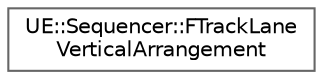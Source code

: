 digraph "Graphical Class Hierarchy"
{
 // INTERACTIVE_SVG=YES
 // LATEX_PDF_SIZE
  bgcolor="transparent";
  edge [fontname=Helvetica,fontsize=10,labelfontname=Helvetica,labelfontsize=10];
  node [fontname=Helvetica,fontsize=10,shape=box,height=0.2,width=0.4];
  rankdir="LR";
  Node0 [id="Node000000",label="UE::Sequencer::FTrackLane\lVerticalArrangement",height=0.2,width=0.4,color="grey40", fillcolor="white", style="filled",URL="$db/d06/structUE_1_1Sequencer_1_1FTrackLaneVerticalArrangement.html",tooltip=" "];
}
